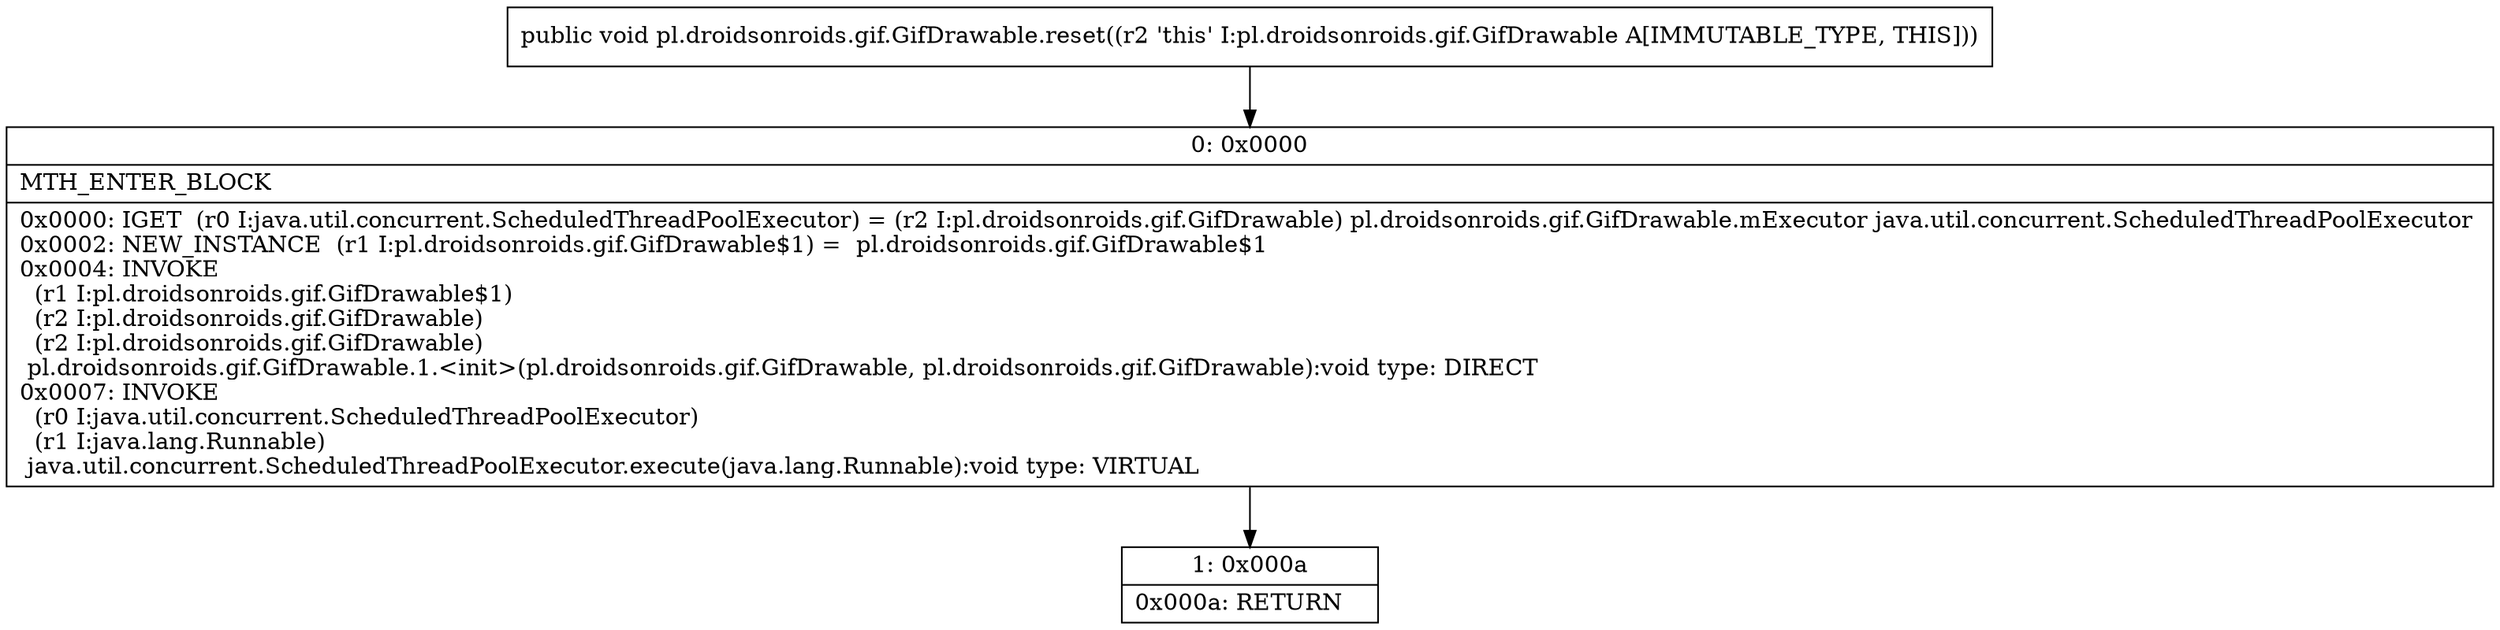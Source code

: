 digraph "CFG forpl.droidsonroids.gif.GifDrawable.reset()V" {
Node_0 [shape=record,label="{0\:\ 0x0000|MTH_ENTER_BLOCK\l|0x0000: IGET  (r0 I:java.util.concurrent.ScheduledThreadPoolExecutor) = (r2 I:pl.droidsonroids.gif.GifDrawable) pl.droidsonroids.gif.GifDrawable.mExecutor java.util.concurrent.ScheduledThreadPoolExecutor \l0x0002: NEW_INSTANCE  (r1 I:pl.droidsonroids.gif.GifDrawable$1) =  pl.droidsonroids.gif.GifDrawable$1 \l0x0004: INVOKE  \l  (r1 I:pl.droidsonroids.gif.GifDrawable$1)\l  (r2 I:pl.droidsonroids.gif.GifDrawable)\l  (r2 I:pl.droidsonroids.gif.GifDrawable)\l pl.droidsonroids.gif.GifDrawable.1.\<init\>(pl.droidsonroids.gif.GifDrawable, pl.droidsonroids.gif.GifDrawable):void type: DIRECT \l0x0007: INVOKE  \l  (r0 I:java.util.concurrent.ScheduledThreadPoolExecutor)\l  (r1 I:java.lang.Runnable)\l java.util.concurrent.ScheduledThreadPoolExecutor.execute(java.lang.Runnable):void type: VIRTUAL \l}"];
Node_1 [shape=record,label="{1\:\ 0x000a|0x000a: RETURN   \l}"];
MethodNode[shape=record,label="{public void pl.droidsonroids.gif.GifDrawable.reset((r2 'this' I:pl.droidsonroids.gif.GifDrawable A[IMMUTABLE_TYPE, THIS])) }"];
MethodNode -> Node_0;
Node_0 -> Node_1;
}

